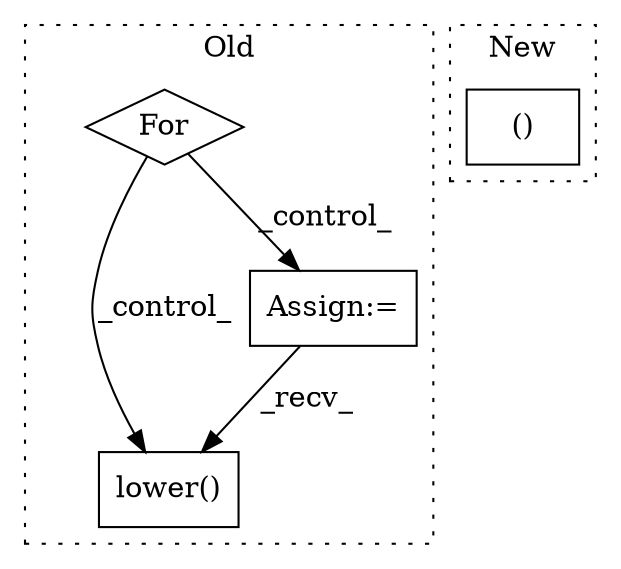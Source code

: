 digraph G {
subgraph cluster0 {
1 [label="lower()" a="75" s="2038" l="22" shape="box"];
3 [label="Assign:=" a="68" s="1587" l="3" shape="box"];
4 [label="For" a="107" s="1542,1565" l="4,14" shape="diamond"];
label = "Old";
style="dotted";
}
subgraph cluster1 {
2 [label="()" a="54" s="1492" l="12" shape="box"];
label = "New";
style="dotted";
}
3 -> 1 [label="_recv_"];
4 -> 1 [label="_control_"];
4 -> 3 [label="_control_"];
}